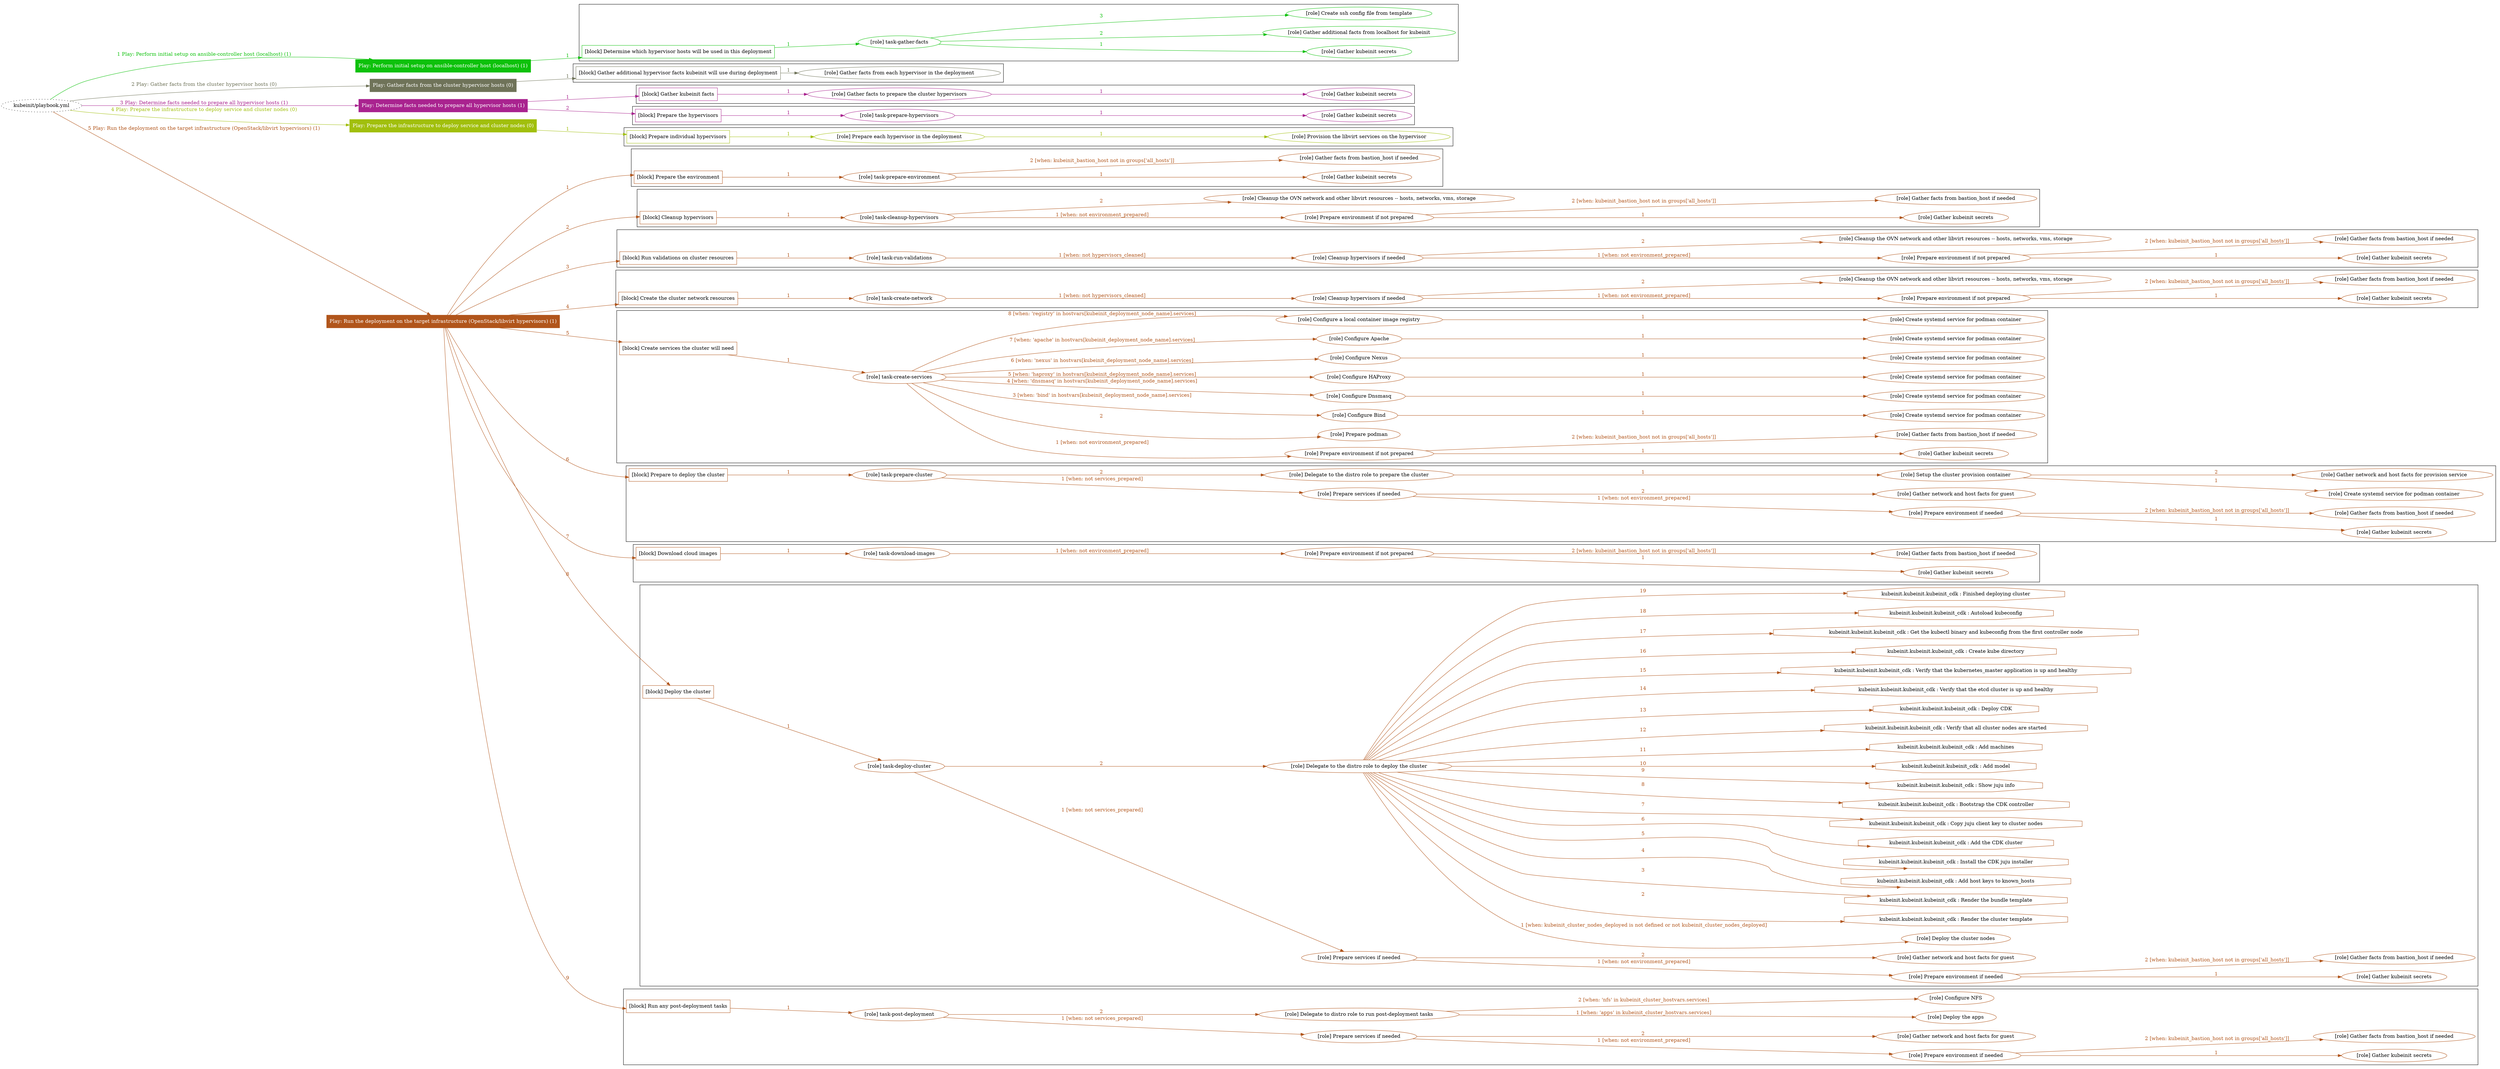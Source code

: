 digraph {
	graph [concentrate=true ordering=in rankdir=LR ratio=fill]
	edge [esep=5 sep=10]
	"kubeinit/playbook.yml" [URL="/home/runner/work/kubeinit/kubeinit/kubeinit/playbook.yml" id=playbook_1a391309 style=dotted]
	"kubeinit/playbook.yml" -> play_4ce96477 [label="1 Play: Perform initial setup on ansible-controller host (localhost) (1)" color="#0dc10b" fontcolor="#0dc10b" id=edge_play_4ce96477 labeltooltip="1 Play: Perform initial setup on ansible-controller host (localhost) (1)" tooltip="1 Play: Perform initial setup on ansible-controller host (localhost) (1)"]
	subgraph "Play: Perform initial setup on ansible-controller host (localhost) (1)" {
		play_4ce96477 [label="Play: Perform initial setup on ansible-controller host (localhost) (1)" URL="/home/runner/work/kubeinit/kubeinit/kubeinit/playbook.yml" color="#0dc10b" fontcolor="#ffffff" id=play_4ce96477 shape=box style=filled tooltip=localhost]
		play_4ce96477 -> block_6ca7142b [label=1 color="#0dc10b" fontcolor="#0dc10b" id=edge_block_6ca7142b labeltooltip=1 tooltip=1]
		subgraph cluster_block_6ca7142b {
			block_6ca7142b [label="[block] Determine which hypervisor hosts will be used in this deployment" URL="/home/runner/work/kubeinit/kubeinit/kubeinit/playbook.yml" color="#0dc10b" id=block_6ca7142b labeltooltip="Determine which hypervisor hosts will be used in this deployment" shape=box tooltip="Determine which hypervisor hosts will be used in this deployment"]
			block_6ca7142b -> role_c926908a [label="1 " color="#0dc10b" fontcolor="#0dc10b" id=edge_role_c926908a labeltooltip="1 " tooltip="1 "]
			subgraph "task-gather-facts" {
				role_c926908a [label="[role] task-gather-facts" URL="/home/runner/work/kubeinit/kubeinit/kubeinit/playbook.yml" color="#0dc10b" id=role_c926908a tooltip="task-gather-facts"]
				role_c926908a -> role_44fa12e8 [label="1 " color="#0dc10b" fontcolor="#0dc10b" id=edge_role_44fa12e8 labeltooltip="1 " tooltip="1 "]
				subgraph "Gather kubeinit secrets" {
					role_44fa12e8 [label="[role] Gather kubeinit secrets" URL="/home/runner/.ansible/collections/ansible_collections/kubeinit/kubeinit/roles/kubeinit_prepare/tasks/build_hypervisors_group.yml" color="#0dc10b" id=role_44fa12e8 tooltip="Gather kubeinit secrets"]
				}
				role_c926908a -> role_359fc195 [label="2 " color="#0dc10b" fontcolor="#0dc10b" id=edge_role_359fc195 labeltooltip="2 " tooltip="2 "]
				subgraph "Gather additional facts from localhost for kubeinit" {
					role_359fc195 [label="[role] Gather additional facts from localhost for kubeinit" URL="/home/runner/.ansible/collections/ansible_collections/kubeinit/kubeinit/roles/kubeinit_prepare/tasks/build_hypervisors_group.yml" color="#0dc10b" id=role_359fc195 tooltip="Gather additional facts from localhost for kubeinit"]
				}
				role_c926908a -> role_1daa4082 [label="3 " color="#0dc10b" fontcolor="#0dc10b" id=edge_role_1daa4082 labeltooltip="3 " tooltip="3 "]
				subgraph "Create ssh config file from template" {
					role_1daa4082 [label="[role] Create ssh config file from template" URL="/home/runner/.ansible/collections/ansible_collections/kubeinit/kubeinit/roles/kubeinit_prepare/tasks/build_hypervisors_group.yml" color="#0dc10b" id=role_1daa4082 tooltip="Create ssh config file from template"]
				}
			}
		}
	}
	"kubeinit/playbook.yml" -> play_f759f173 [label="2 Play: Gather facts from the cluster hypervisor hosts (0)" color="#6f7359" fontcolor="#6f7359" id=edge_play_f759f173 labeltooltip="2 Play: Gather facts from the cluster hypervisor hosts (0)" tooltip="2 Play: Gather facts from the cluster hypervisor hosts (0)"]
	subgraph "Play: Gather facts from the cluster hypervisor hosts (0)" {
		play_f759f173 [label="Play: Gather facts from the cluster hypervisor hosts (0)" URL="/home/runner/work/kubeinit/kubeinit/kubeinit/playbook.yml" color="#6f7359" fontcolor="#ffffff" id=play_f759f173 shape=box style=filled tooltip="Play: Gather facts from the cluster hypervisor hosts (0)"]
		play_f759f173 -> block_c29906c3 [label=1 color="#6f7359" fontcolor="#6f7359" id=edge_block_c29906c3 labeltooltip=1 tooltip=1]
		subgraph cluster_block_c29906c3 {
			block_c29906c3 [label="[block] Gather additional hypervisor facts kubeinit will use during deployment" URL="/home/runner/work/kubeinit/kubeinit/kubeinit/playbook.yml" color="#6f7359" id=block_c29906c3 labeltooltip="Gather additional hypervisor facts kubeinit will use during deployment" shape=box tooltip="Gather additional hypervisor facts kubeinit will use during deployment"]
			block_c29906c3 -> role_153337b3 [label="1 " color="#6f7359" fontcolor="#6f7359" id=edge_role_153337b3 labeltooltip="1 " tooltip="1 "]
			subgraph "Gather facts from each hypervisor in the deployment" {
				role_153337b3 [label="[role] Gather facts from each hypervisor in the deployment" URL="/home/runner/work/kubeinit/kubeinit/kubeinit/playbook.yml" color="#6f7359" id=role_153337b3 tooltip="Gather facts from each hypervisor in the deployment"]
			}
		}
	}
	"kubeinit/playbook.yml" -> play_338f808c [label="3 Play: Determine facts needed to prepare all hypervisor hosts (1)" color="#a9238f" fontcolor="#a9238f" id=edge_play_338f808c labeltooltip="3 Play: Determine facts needed to prepare all hypervisor hosts (1)" tooltip="3 Play: Determine facts needed to prepare all hypervisor hosts (1)"]
	subgraph "Play: Determine facts needed to prepare all hypervisor hosts (1)" {
		play_338f808c [label="Play: Determine facts needed to prepare all hypervisor hosts (1)" URL="/home/runner/work/kubeinit/kubeinit/kubeinit/playbook.yml" color="#a9238f" fontcolor="#ffffff" id=play_338f808c shape=box style=filled tooltip=localhost]
		play_338f808c -> block_33f43876 [label=1 color="#a9238f" fontcolor="#a9238f" id=edge_block_33f43876 labeltooltip=1 tooltip=1]
		subgraph cluster_block_33f43876 {
			block_33f43876 [label="[block] Gather kubeinit facts" URL="/home/runner/work/kubeinit/kubeinit/kubeinit/playbook.yml" color="#a9238f" id=block_33f43876 labeltooltip="Gather kubeinit facts" shape=box tooltip="Gather kubeinit facts"]
			block_33f43876 -> role_46bf3dbb [label="1 " color="#a9238f" fontcolor="#a9238f" id=edge_role_46bf3dbb labeltooltip="1 " tooltip="1 "]
			subgraph "Gather facts to prepare the cluster hypervisors" {
				role_46bf3dbb [label="[role] Gather facts to prepare the cluster hypervisors" URL="/home/runner/work/kubeinit/kubeinit/kubeinit/playbook.yml" color="#a9238f" id=role_46bf3dbb tooltip="Gather facts to prepare the cluster hypervisors"]
				role_46bf3dbb -> role_32ea5861 [label="1 " color="#a9238f" fontcolor="#a9238f" id=edge_role_32ea5861 labeltooltip="1 " tooltip="1 "]
				subgraph "Gather kubeinit secrets" {
					role_32ea5861 [label="[role] Gather kubeinit secrets" URL="/home/runner/.ansible/collections/ansible_collections/kubeinit/kubeinit/roles/kubeinit_prepare/tasks/gather_kubeinit_facts.yml" color="#a9238f" id=role_32ea5861 tooltip="Gather kubeinit secrets"]
				}
			}
		}
		play_338f808c -> block_33456601 [label=2 color="#a9238f" fontcolor="#a9238f" id=edge_block_33456601 labeltooltip=2 tooltip=2]
		subgraph cluster_block_33456601 {
			block_33456601 [label="[block] Prepare the hypervisors" URL="/home/runner/work/kubeinit/kubeinit/kubeinit/playbook.yml" color="#a9238f" id=block_33456601 labeltooltip="Prepare the hypervisors" shape=box tooltip="Prepare the hypervisors"]
			block_33456601 -> role_ef0945f2 [label="1 " color="#a9238f" fontcolor="#a9238f" id=edge_role_ef0945f2 labeltooltip="1 " tooltip="1 "]
			subgraph "task-prepare-hypervisors" {
				role_ef0945f2 [label="[role] task-prepare-hypervisors" URL="/home/runner/work/kubeinit/kubeinit/kubeinit/playbook.yml" color="#a9238f" id=role_ef0945f2 tooltip="task-prepare-hypervisors"]
				role_ef0945f2 -> role_15e25123 [label="1 " color="#a9238f" fontcolor="#a9238f" id=edge_role_15e25123 labeltooltip="1 " tooltip="1 "]
				subgraph "Gather kubeinit secrets" {
					role_15e25123 [label="[role] Gather kubeinit secrets" URL="/home/runner/.ansible/collections/ansible_collections/kubeinit/kubeinit/roles/kubeinit_prepare/tasks/gather_kubeinit_facts.yml" color="#a9238f" id=role_15e25123 tooltip="Gather kubeinit secrets"]
				}
			}
		}
	}
	"kubeinit/playbook.yml" -> play_d51b7850 [label="4 Play: Prepare the infrastructure to deploy service and cluster nodes (0)" color="#a1bf0d" fontcolor="#a1bf0d" id=edge_play_d51b7850 labeltooltip="4 Play: Prepare the infrastructure to deploy service and cluster nodes (0)" tooltip="4 Play: Prepare the infrastructure to deploy service and cluster nodes (0)"]
	subgraph "Play: Prepare the infrastructure to deploy service and cluster nodes (0)" {
		play_d51b7850 [label="Play: Prepare the infrastructure to deploy service and cluster nodes (0)" URL="/home/runner/work/kubeinit/kubeinit/kubeinit/playbook.yml" color="#a1bf0d" fontcolor="#ffffff" id=play_d51b7850 shape=box style=filled tooltip="Play: Prepare the infrastructure to deploy service and cluster nodes (0)"]
		play_d51b7850 -> block_1f99d9e2 [label=1 color="#a1bf0d" fontcolor="#a1bf0d" id=edge_block_1f99d9e2 labeltooltip=1 tooltip=1]
		subgraph cluster_block_1f99d9e2 {
			block_1f99d9e2 [label="[block] Prepare individual hypervisors" URL="/home/runner/work/kubeinit/kubeinit/kubeinit/playbook.yml" color="#a1bf0d" id=block_1f99d9e2 labeltooltip="Prepare individual hypervisors" shape=box tooltip="Prepare individual hypervisors"]
			block_1f99d9e2 -> role_8b3a20f5 [label="1 " color="#a1bf0d" fontcolor="#a1bf0d" id=edge_role_8b3a20f5 labeltooltip="1 " tooltip="1 "]
			subgraph "Prepare each hypervisor in the deployment" {
				role_8b3a20f5 [label="[role] Prepare each hypervisor in the deployment" URL="/home/runner/work/kubeinit/kubeinit/kubeinit/playbook.yml" color="#a1bf0d" id=role_8b3a20f5 tooltip="Prepare each hypervisor in the deployment"]
				role_8b3a20f5 -> role_c08d0076 [label="1 " color="#a1bf0d" fontcolor="#a1bf0d" id=edge_role_c08d0076 labeltooltip="1 " tooltip="1 "]
				subgraph "Provision the libvirt services on the hypervisor" {
					role_c08d0076 [label="[role] Provision the libvirt services on the hypervisor" URL="/home/runner/.ansible/collections/ansible_collections/kubeinit/kubeinit/roles/kubeinit_prepare/tasks/prepare_hypervisor.yml" color="#a1bf0d" id=role_c08d0076 tooltip="Provision the libvirt services on the hypervisor"]
				}
			}
		}
	}
	"kubeinit/playbook.yml" -> play_a1b3e1c3 [label="5 Play: Run the deployment on the target infrastructure (OpenStack/libvirt hypervisors) (1)" color="#b1551b" fontcolor="#b1551b" id=edge_play_a1b3e1c3 labeltooltip="5 Play: Run the deployment on the target infrastructure (OpenStack/libvirt hypervisors) (1)" tooltip="5 Play: Run the deployment on the target infrastructure (OpenStack/libvirt hypervisors) (1)"]
	subgraph "Play: Run the deployment on the target infrastructure (OpenStack/libvirt hypervisors) (1)" {
		play_a1b3e1c3 [label="Play: Run the deployment on the target infrastructure (OpenStack/libvirt hypervisors) (1)" URL="/home/runner/work/kubeinit/kubeinit/kubeinit/playbook.yml" color="#b1551b" fontcolor="#ffffff" id=play_a1b3e1c3 shape=box style=filled tooltip=localhost]
		play_a1b3e1c3 -> block_73e627d5 [label=1 color="#b1551b" fontcolor="#b1551b" id=edge_block_73e627d5 labeltooltip=1 tooltip=1]
		subgraph cluster_block_73e627d5 {
			block_73e627d5 [label="[block] Prepare the environment" URL="/home/runner/work/kubeinit/kubeinit/kubeinit/playbook.yml" color="#b1551b" id=block_73e627d5 labeltooltip="Prepare the environment" shape=box tooltip="Prepare the environment"]
			block_73e627d5 -> role_cfa80274 [label="1 " color="#b1551b" fontcolor="#b1551b" id=edge_role_cfa80274 labeltooltip="1 " tooltip="1 "]
			subgraph "task-prepare-environment" {
				role_cfa80274 [label="[role] task-prepare-environment" URL="/home/runner/work/kubeinit/kubeinit/kubeinit/playbook.yml" color="#b1551b" id=role_cfa80274 tooltip="task-prepare-environment"]
				role_cfa80274 -> role_e7c0eade [label="1 " color="#b1551b" fontcolor="#b1551b" id=edge_role_e7c0eade labeltooltip="1 " tooltip="1 "]
				subgraph "Gather kubeinit secrets" {
					role_e7c0eade [label="[role] Gather kubeinit secrets" URL="/home/runner/.ansible/collections/ansible_collections/kubeinit/kubeinit/roles/kubeinit_prepare/tasks/gather_kubeinit_facts.yml" color="#b1551b" id=role_e7c0eade tooltip="Gather kubeinit secrets"]
				}
				role_cfa80274 -> role_dd13e803 [label="2 [when: kubeinit_bastion_host not in groups['all_hosts']]" color="#b1551b" fontcolor="#b1551b" id=edge_role_dd13e803 labeltooltip="2 [when: kubeinit_bastion_host not in groups['all_hosts']]" tooltip="2 [when: kubeinit_bastion_host not in groups['all_hosts']]"]
				subgraph "Gather facts from bastion_host if needed" {
					role_dd13e803 [label="[role] Gather facts from bastion_host if needed" URL="/home/runner/.ansible/collections/ansible_collections/kubeinit/kubeinit/roles/kubeinit_prepare/tasks/main.yml" color="#b1551b" id=role_dd13e803 tooltip="Gather facts from bastion_host if needed"]
				}
			}
		}
		play_a1b3e1c3 -> block_4f2706a4 [label=2 color="#b1551b" fontcolor="#b1551b" id=edge_block_4f2706a4 labeltooltip=2 tooltip=2]
		subgraph cluster_block_4f2706a4 {
			block_4f2706a4 [label="[block] Cleanup hypervisors" URL="/home/runner/work/kubeinit/kubeinit/kubeinit/playbook.yml" color="#b1551b" id=block_4f2706a4 labeltooltip="Cleanup hypervisors" shape=box tooltip="Cleanup hypervisors"]
			block_4f2706a4 -> role_c271ad21 [label="1 " color="#b1551b" fontcolor="#b1551b" id=edge_role_c271ad21 labeltooltip="1 " tooltip="1 "]
			subgraph "task-cleanup-hypervisors" {
				role_c271ad21 [label="[role] task-cleanup-hypervisors" URL="/home/runner/work/kubeinit/kubeinit/kubeinit/playbook.yml" color="#b1551b" id=role_c271ad21 tooltip="task-cleanup-hypervisors"]
				role_c271ad21 -> role_7ed3cd77 [label="1 [when: not environment_prepared]" color="#b1551b" fontcolor="#b1551b" id=edge_role_7ed3cd77 labeltooltip="1 [when: not environment_prepared]" tooltip="1 [when: not environment_prepared]"]
				subgraph "Prepare environment if not prepared" {
					role_7ed3cd77 [label="[role] Prepare environment if not prepared" URL="/home/runner/.ansible/collections/ansible_collections/kubeinit/kubeinit/roles/kubeinit_libvirt/tasks/cleanup_hypervisors.yml" color="#b1551b" id=role_7ed3cd77 tooltip="Prepare environment if not prepared"]
					role_7ed3cd77 -> role_9c9482bf [label="1 " color="#b1551b" fontcolor="#b1551b" id=edge_role_9c9482bf labeltooltip="1 " tooltip="1 "]
					subgraph "Gather kubeinit secrets" {
						role_9c9482bf [label="[role] Gather kubeinit secrets" URL="/home/runner/.ansible/collections/ansible_collections/kubeinit/kubeinit/roles/kubeinit_prepare/tasks/gather_kubeinit_facts.yml" color="#b1551b" id=role_9c9482bf tooltip="Gather kubeinit secrets"]
					}
					role_7ed3cd77 -> role_b91293a8 [label="2 [when: kubeinit_bastion_host not in groups['all_hosts']]" color="#b1551b" fontcolor="#b1551b" id=edge_role_b91293a8 labeltooltip="2 [when: kubeinit_bastion_host not in groups['all_hosts']]" tooltip="2 [when: kubeinit_bastion_host not in groups['all_hosts']]"]
					subgraph "Gather facts from bastion_host if needed" {
						role_b91293a8 [label="[role] Gather facts from bastion_host if needed" URL="/home/runner/.ansible/collections/ansible_collections/kubeinit/kubeinit/roles/kubeinit_prepare/tasks/main.yml" color="#b1551b" id=role_b91293a8 tooltip="Gather facts from bastion_host if needed"]
					}
				}
				role_c271ad21 -> role_dd8160b7 [label="2 " color="#b1551b" fontcolor="#b1551b" id=edge_role_dd8160b7 labeltooltip="2 " tooltip="2 "]
				subgraph "Cleanup the OVN network and other libvirt resources -- hosts, networks, vms, storage" {
					role_dd8160b7 [label="[role] Cleanup the OVN network and other libvirt resources -- hosts, networks, vms, storage" URL="/home/runner/.ansible/collections/ansible_collections/kubeinit/kubeinit/roles/kubeinit_libvirt/tasks/cleanup_hypervisors.yml" color="#b1551b" id=role_dd8160b7 tooltip="Cleanup the OVN network and other libvirt resources -- hosts, networks, vms, storage"]
				}
			}
		}
		play_a1b3e1c3 -> block_8eeda004 [label=3 color="#b1551b" fontcolor="#b1551b" id=edge_block_8eeda004 labeltooltip=3 tooltip=3]
		subgraph cluster_block_8eeda004 {
			block_8eeda004 [label="[block] Run validations on cluster resources" URL="/home/runner/work/kubeinit/kubeinit/kubeinit/playbook.yml" color="#b1551b" id=block_8eeda004 labeltooltip="Run validations on cluster resources" shape=box tooltip="Run validations on cluster resources"]
			block_8eeda004 -> role_a5dda222 [label="1 " color="#b1551b" fontcolor="#b1551b" id=edge_role_a5dda222 labeltooltip="1 " tooltip="1 "]
			subgraph "task-run-validations" {
				role_a5dda222 [label="[role] task-run-validations" URL="/home/runner/work/kubeinit/kubeinit/kubeinit/playbook.yml" color="#b1551b" id=role_a5dda222 tooltip="task-run-validations"]
				role_a5dda222 -> role_2838a959 [label="1 [when: not hypervisors_cleaned]" color="#b1551b" fontcolor="#b1551b" id=edge_role_2838a959 labeltooltip="1 [when: not hypervisors_cleaned]" tooltip="1 [when: not hypervisors_cleaned]"]
				subgraph "Cleanup hypervisors if needed" {
					role_2838a959 [label="[role] Cleanup hypervisors if needed" URL="/home/runner/.ansible/collections/ansible_collections/kubeinit/kubeinit/roles/kubeinit_validations/tasks/main.yml" color="#b1551b" id=role_2838a959 tooltip="Cleanup hypervisors if needed"]
					role_2838a959 -> role_2e0b9e8b [label="1 [when: not environment_prepared]" color="#b1551b" fontcolor="#b1551b" id=edge_role_2e0b9e8b labeltooltip="1 [when: not environment_prepared]" tooltip="1 [when: not environment_prepared]"]
					subgraph "Prepare environment if not prepared" {
						role_2e0b9e8b [label="[role] Prepare environment if not prepared" URL="/home/runner/.ansible/collections/ansible_collections/kubeinit/kubeinit/roles/kubeinit_libvirt/tasks/cleanup_hypervisors.yml" color="#b1551b" id=role_2e0b9e8b tooltip="Prepare environment if not prepared"]
						role_2e0b9e8b -> role_6836af3c [label="1 " color="#b1551b" fontcolor="#b1551b" id=edge_role_6836af3c labeltooltip="1 " tooltip="1 "]
						subgraph "Gather kubeinit secrets" {
							role_6836af3c [label="[role] Gather kubeinit secrets" URL="/home/runner/.ansible/collections/ansible_collections/kubeinit/kubeinit/roles/kubeinit_prepare/tasks/gather_kubeinit_facts.yml" color="#b1551b" id=role_6836af3c tooltip="Gather kubeinit secrets"]
						}
						role_2e0b9e8b -> role_23e49693 [label="2 [when: kubeinit_bastion_host not in groups['all_hosts']]" color="#b1551b" fontcolor="#b1551b" id=edge_role_23e49693 labeltooltip="2 [when: kubeinit_bastion_host not in groups['all_hosts']]" tooltip="2 [when: kubeinit_bastion_host not in groups['all_hosts']]"]
						subgraph "Gather facts from bastion_host if needed" {
							role_23e49693 [label="[role] Gather facts from bastion_host if needed" URL="/home/runner/.ansible/collections/ansible_collections/kubeinit/kubeinit/roles/kubeinit_prepare/tasks/main.yml" color="#b1551b" id=role_23e49693 tooltip="Gather facts from bastion_host if needed"]
						}
					}
					role_2838a959 -> role_fa36433e [label="2 " color="#b1551b" fontcolor="#b1551b" id=edge_role_fa36433e labeltooltip="2 " tooltip="2 "]
					subgraph "Cleanup the OVN network and other libvirt resources -- hosts, networks, vms, storage" {
						role_fa36433e [label="[role] Cleanup the OVN network and other libvirt resources -- hosts, networks, vms, storage" URL="/home/runner/.ansible/collections/ansible_collections/kubeinit/kubeinit/roles/kubeinit_libvirt/tasks/cleanup_hypervisors.yml" color="#b1551b" id=role_fa36433e tooltip="Cleanup the OVN network and other libvirt resources -- hosts, networks, vms, storage"]
					}
				}
			}
		}
		play_a1b3e1c3 -> block_da224c5d [label=4 color="#b1551b" fontcolor="#b1551b" id=edge_block_da224c5d labeltooltip=4 tooltip=4]
		subgraph cluster_block_da224c5d {
			block_da224c5d [label="[block] Create the cluster network resources" URL="/home/runner/work/kubeinit/kubeinit/kubeinit/playbook.yml" color="#b1551b" id=block_da224c5d labeltooltip="Create the cluster network resources" shape=box tooltip="Create the cluster network resources"]
			block_da224c5d -> role_7a9fa33c [label="1 " color="#b1551b" fontcolor="#b1551b" id=edge_role_7a9fa33c labeltooltip="1 " tooltip="1 "]
			subgraph "task-create-network" {
				role_7a9fa33c [label="[role] task-create-network" URL="/home/runner/work/kubeinit/kubeinit/kubeinit/playbook.yml" color="#b1551b" id=role_7a9fa33c tooltip="task-create-network"]
				role_7a9fa33c -> role_385d23bd [label="1 [when: not hypervisors_cleaned]" color="#b1551b" fontcolor="#b1551b" id=edge_role_385d23bd labeltooltip="1 [when: not hypervisors_cleaned]" tooltip="1 [when: not hypervisors_cleaned]"]
				subgraph "Cleanup hypervisors if needed" {
					role_385d23bd [label="[role] Cleanup hypervisors if needed" URL="/home/runner/.ansible/collections/ansible_collections/kubeinit/kubeinit/roles/kubeinit_libvirt/tasks/create_network.yml" color="#b1551b" id=role_385d23bd tooltip="Cleanup hypervisors if needed"]
					role_385d23bd -> role_192467a7 [label="1 [when: not environment_prepared]" color="#b1551b" fontcolor="#b1551b" id=edge_role_192467a7 labeltooltip="1 [when: not environment_prepared]" tooltip="1 [when: not environment_prepared]"]
					subgraph "Prepare environment if not prepared" {
						role_192467a7 [label="[role] Prepare environment if not prepared" URL="/home/runner/.ansible/collections/ansible_collections/kubeinit/kubeinit/roles/kubeinit_libvirt/tasks/cleanup_hypervisors.yml" color="#b1551b" id=role_192467a7 tooltip="Prepare environment if not prepared"]
						role_192467a7 -> role_93435758 [label="1 " color="#b1551b" fontcolor="#b1551b" id=edge_role_93435758 labeltooltip="1 " tooltip="1 "]
						subgraph "Gather kubeinit secrets" {
							role_93435758 [label="[role] Gather kubeinit secrets" URL="/home/runner/.ansible/collections/ansible_collections/kubeinit/kubeinit/roles/kubeinit_prepare/tasks/gather_kubeinit_facts.yml" color="#b1551b" id=role_93435758 tooltip="Gather kubeinit secrets"]
						}
						role_192467a7 -> role_94b120d2 [label="2 [when: kubeinit_bastion_host not in groups['all_hosts']]" color="#b1551b" fontcolor="#b1551b" id=edge_role_94b120d2 labeltooltip="2 [when: kubeinit_bastion_host not in groups['all_hosts']]" tooltip="2 [when: kubeinit_bastion_host not in groups['all_hosts']]"]
						subgraph "Gather facts from bastion_host if needed" {
							role_94b120d2 [label="[role] Gather facts from bastion_host if needed" URL="/home/runner/.ansible/collections/ansible_collections/kubeinit/kubeinit/roles/kubeinit_prepare/tasks/main.yml" color="#b1551b" id=role_94b120d2 tooltip="Gather facts from bastion_host if needed"]
						}
					}
					role_385d23bd -> role_f0d5d881 [label="2 " color="#b1551b" fontcolor="#b1551b" id=edge_role_f0d5d881 labeltooltip="2 " tooltip="2 "]
					subgraph "Cleanup the OVN network and other libvirt resources -- hosts, networks, vms, storage" {
						role_f0d5d881 [label="[role] Cleanup the OVN network and other libvirt resources -- hosts, networks, vms, storage" URL="/home/runner/.ansible/collections/ansible_collections/kubeinit/kubeinit/roles/kubeinit_libvirt/tasks/cleanup_hypervisors.yml" color="#b1551b" id=role_f0d5d881 tooltip="Cleanup the OVN network and other libvirt resources -- hosts, networks, vms, storage"]
					}
				}
			}
		}
		play_a1b3e1c3 -> block_c813e9ce [label=5 color="#b1551b" fontcolor="#b1551b" id=edge_block_c813e9ce labeltooltip=5 tooltip=5]
		subgraph cluster_block_c813e9ce {
			block_c813e9ce [label="[block] Create services the cluster will need" URL="/home/runner/work/kubeinit/kubeinit/kubeinit/playbook.yml" color="#b1551b" id=block_c813e9ce labeltooltip="Create services the cluster will need" shape=box tooltip="Create services the cluster will need"]
			block_c813e9ce -> role_ac35b371 [label="1 " color="#b1551b" fontcolor="#b1551b" id=edge_role_ac35b371 labeltooltip="1 " tooltip="1 "]
			subgraph "task-create-services" {
				role_ac35b371 [label="[role] task-create-services" URL="/home/runner/work/kubeinit/kubeinit/kubeinit/playbook.yml" color="#b1551b" id=role_ac35b371 tooltip="task-create-services"]
				role_ac35b371 -> role_b48eb97c [label="1 [when: not environment_prepared]" color="#b1551b" fontcolor="#b1551b" id=edge_role_b48eb97c labeltooltip="1 [when: not environment_prepared]" tooltip="1 [when: not environment_prepared]"]
				subgraph "Prepare environment if not prepared" {
					role_b48eb97c [label="[role] Prepare environment if not prepared" URL="/home/runner/.ansible/collections/ansible_collections/kubeinit/kubeinit/roles/kubeinit_services/tasks/main.yml" color="#b1551b" id=role_b48eb97c tooltip="Prepare environment if not prepared"]
					role_b48eb97c -> role_85b0fce4 [label="1 " color="#b1551b" fontcolor="#b1551b" id=edge_role_85b0fce4 labeltooltip="1 " tooltip="1 "]
					subgraph "Gather kubeinit secrets" {
						role_85b0fce4 [label="[role] Gather kubeinit secrets" URL="/home/runner/.ansible/collections/ansible_collections/kubeinit/kubeinit/roles/kubeinit_prepare/tasks/gather_kubeinit_facts.yml" color="#b1551b" id=role_85b0fce4 tooltip="Gather kubeinit secrets"]
					}
					role_b48eb97c -> role_d6736733 [label="2 [when: kubeinit_bastion_host not in groups['all_hosts']]" color="#b1551b" fontcolor="#b1551b" id=edge_role_d6736733 labeltooltip="2 [when: kubeinit_bastion_host not in groups['all_hosts']]" tooltip="2 [when: kubeinit_bastion_host not in groups['all_hosts']]"]
					subgraph "Gather facts from bastion_host if needed" {
						role_d6736733 [label="[role] Gather facts from bastion_host if needed" URL="/home/runner/.ansible/collections/ansible_collections/kubeinit/kubeinit/roles/kubeinit_prepare/tasks/main.yml" color="#b1551b" id=role_d6736733 tooltip="Gather facts from bastion_host if needed"]
					}
				}
				role_ac35b371 -> role_2f612d56 [label="2 " color="#b1551b" fontcolor="#b1551b" id=edge_role_2f612d56 labeltooltip="2 " tooltip="2 "]
				subgraph "Prepare podman" {
					role_2f612d56 [label="[role] Prepare podman" URL="/home/runner/.ansible/collections/ansible_collections/kubeinit/kubeinit/roles/kubeinit_services/tasks/00_create_service_pod.yml" color="#b1551b" id=role_2f612d56 tooltip="Prepare podman"]
				}
				role_ac35b371 -> role_2be7483d [label="3 [when: 'bind' in hostvars[kubeinit_deployment_node_name].services]" color="#b1551b" fontcolor="#b1551b" id=edge_role_2be7483d labeltooltip="3 [when: 'bind' in hostvars[kubeinit_deployment_node_name].services]" tooltip="3 [when: 'bind' in hostvars[kubeinit_deployment_node_name].services]"]
				subgraph "Configure Bind" {
					role_2be7483d [label="[role] Configure Bind" URL="/home/runner/.ansible/collections/ansible_collections/kubeinit/kubeinit/roles/kubeinit_services/tasks/start_services_containers.yml" color="#b1551b" id=role_2be7483d tooltip="Configure Bind"]
					role_2be7483d -> role_4a865db5 [label="1 " color="#b1551b" fontcolor="#b1551b" id=edge_role_4a865db5 labeltooltip="1 " tooltip="1 "]
					subgraph "Create systemd service for podman container" {
						role_4a865db5 [label="[role] Create systemd service for podman container" URL="/home/runner/.ansible/collections/ansible_collections/kubeinit/kubeinit/roles/kubeinit_bind/tasks/main.yml" color="#b1551b" id=role_4a865db5 tooltip="Create systemd service for podman container"]
					}
				}
				role_ac35b371 -> role_a49cfb03 [label="4 [when: 'dnsmasq' in hostvars[kubeinit_deployment_node_name].services]" color="#b1551b" fontcolor="#b1551b" id=edge_role_a49cfb03 labeltooltip="4 [when: 'dnsmasq' in hostvars[kubeinit_deployment_node_name].services]" tooltip="4 [when: 'dnsmasq' in hostvars[kubeinit_deployment_node_name].services]"]
				subgraph "Configure Dnsmasq" {
					role_a49cfb03 [label="[role] Configure Dnsmasq" URL="/home/runner/.ansible/collections/ansible_collections/kubeinit/kubeinit/roles/kubeinit_services/tasks/start_services_containers.yml" color="#b1551b" id=role_a49cfb03 tooltip="Configure Dnsmasq"]
					role_a49cfb03 -> role_3b72af7a [label="1 " color="#b1551b" fontcolor="#b1551b" id=edge_role_3b72af7a labeltooltip="1 " tooltip="1 "]
					subgraph "Create systemd service for podman container" {
						role_3b72af7a [label="[role] Create systemd service for podman container" URL="/home/runner/.ansible/collections/ansible_collections/kubeinit/kubeinit/roles/kubeinit_dnsmasq/tasks/main.yml" color="#b1551b" id=role_3b72af7a tooltip="Create systemd service for podman container"]
					}
				}
				role_ac35b371 -> role_009e92a1 [label="5 [when: 'haproxy' in hostvars[kubeinit_deployment_node_name].services]" color="#b1551b" fontcolor="#b1551b" id=edge_role_009e92a1 labeltooltip="5 [when: 'haproxy' in hostvars[kubeinit_deployment_node_name].services]" tooltip="5 [when: 'haproxy' in hostvars[kubeinit_deployment_node_name].services]"]
				subgraph "Configure HAProxy" {
					role_009e92a1 [label="[role] Configure HAProxy" URL="/home/runner/.ansible/collections/ansible_collections/kubeinit/kubeinit/roles/kubeinit_services/tasks/start_services_containers.yml" color="#b1551b" id=role_009e92a1 tooltip="Configure HAProxy"]
					role_009e92a1 -> role_367f8b60 [label="1 " color="#b1551b" fontcolor="#b1551b" id=edge_role_367f8b60 labeltooltip="1 " tooltip="1 "]
					subgraph "Create systemd service for podman container" {
						role_367f8b60 [label="[role] Create systemd service for podman container" URL="/home/runner/.ansible/collections/ansible_collections/kubeinit/kubeinit/roles/kubeinit_haproxy/tasks/main.yml" color="#b1551b" id=role_367f8b60 tooltip="Create systemd service for podman container"]
					}
				}
				role_ac35b371 -> role_9a7d0454 [label="6 [when: 'nexus' in hostvars[kubeinit_deployment_node_name].services]" color="#b1551b" fontcolor="#b1551b" id=edge_role_9a7d0454 labeltooltip="6 [when: 'nexus' in hostvars[kubeinit_deployment_node_name].services]" tooltip="6 [when: 'nexus' in hostvars[kubeinit_deployment_node_name].services]"]
				subgraph "Configure Nexus" {
					role_9a7d0454 [label="[role] Configure Nexus" URL="/home/runner/.ansible/collections/ansible_collections/kubeinit/kubeinit/roles/kubeinit_services/tasks/start_services_containers.yml" color="#b1551b" id=role_9a7d0454 tooltip="Configure Nexus"]
					role_9a7d0454 -> role_7246b164 [label="1 " color="#b1551b" fontcolor="#b1551b" id=edge_role_7246b164 labeltooltip="1 " tooltip="1 "]
					subgraph "Create systemd service for podman container" {
						role_7246b164 [label="[role] Create systemd service for podman container" URL="/home/runner/.ansible/collections/ansible_collections/kubeinit/kubeinit/roles/kubeinit_nexus/tasks/main.yml" color="#b1551b" id=role_7246b164 tooltip="Create systemd service for podman container"]
					}
				}
				role_ac35b371 -> role_689ef76e [label="7 [when: 'apache' in hostvars[kubeinit_deployment_node_name].services]" color="#b1551b" fontcolor="#b1551b" id=edge_role_689ef76e labeltooltip="7 [when: 'apache' in hostvars[kubeinit_deployment_node_name].services]" tooltip="7 [when: 'apache' in hostvars[kubeinit_deployment_node_name].services]"]
				subgraph "Configure Apache" {
					role_689ef76e [label="[role] Configure Apache" URL="/home/runner/.ansible/collections/ansible_collections/kubeinit/kubeinit/roles/kubeinit_services/tasks/start_services_containers.yml" color="#b1551b" id=role_689ef76e tooltip="Configure Apache"]
					role_689ef76e -> role_5b2d646c [label="1 " color="#b1551b" fontcolor="#b1551b" id=edge_role_5b2d646c labeltooltip="1 " tooltip="1 "]
					subgraph "Create systemd service for podman container" {
						role_5b2d646c [label="[role] Create systemd service for podman container" URL="/home/runner/.ansible/collections/ansible_collections/kubeinit/kubeinit/roles/kubeinit_apache/tasks/main.yml" color="#b1551b" id=role_5b2d646c tooltip="Create systemd service for podman container"]
					}
				}
				role_ac35b371 -> role_8cbc00ff [label="8 [when: 'registry' in hostvars[kubeinit_deployment_node_name].services]" color="#b1551b" fontcolor="#b1551b" id=edge_role_8cbc00ff labeltooltip="8 [when: 'registry' in hostvars[kubeinit_deployment_node_name].services]" tooltip="8 [when: 'registry' in hostvars[kubeinit_deployment_node_name].services]"]
				subgraph "Configure a local container image registry" {
					role_8cbc00ff [label="[role] Configure a local container image registry" URL="/home/runner/.ansible/collections/ansible_collections/kubeinit/kubeinit/roles/kubeinit_services/tasks/start_services_containers.yml" color="#b1551b" id=role_8cbc00ff tooltip="Configure a local container image registry"]
					role_8cbc00ff -> role_1cb21b0f [label="1 " color="#b1551b" fontcolor="#b1551b" id=edge_role_1cb21b0f labeltooltip="1 " tooltip="1 "]
					subgraph "Create systemd service for podman container" {
						role_1cb21b0f [label="[role] Create systemd service for podman container" URL="/home/runner/.ansible/collections/ansible_collections/kubeinit/kubeinit/roles/kubeinit_registry/tasks/main.yml" color="#b1551b" id=role_1cb21b0f tooltip="Create systemd service for podman container"]
					}
				}
			}
		}
		play_a1b3e1c3 -> block_66c8c77d [label=6 color="#b1551b" fontcolor="#b1551b" id=edge_block_66c8c77d labeltooltip=6 tooltip=6]
		subgraph cluster_block_66c8c77d {
			block_66c8c77d [label="[block] Prepare to deploy the cluster" URL="/home/runner/work/kubeinit/kubeinit/kubeinit/playbook.yml" color="#b1551b" id=block_66c8c77d labeltooltip="Prepare to deploy the cluster" shape=box tooltip="Prepare to deploy the cluster"]
			block_66c8c77d -> role_4f0c908d [label="1 " color="#b1551b" fontcolor="#b1551b" id=edge_role_4f0c908d labeltooltip="1 " tooltip="1 "]
			subgraph "task-prepare-cluster" {
				role_4f0c908d [label="[role] task-prepare-cluster" URL="/home/runner/work/kubeinit/kubeinit/kubeinit/playbook.yml" color="#b1551b" id=role_4f0c908d tooltip="task-prepare-cluster"]
				role_4f0c908d -> role_004c9b0d [label="1 [when: not services_prepared]" color="#b1551b" fontcolor="#b1551b" id=edge_role_004c9b0d labeltooltip="1 [when: not services_prepared]" tooltip="1 [when: not services_prepared]"]
				subgraph "Prepare services if needed" {
					role_004c9b0d [label="[role] Prepare services if needed" URL="/home/runner/.ansible/collections/ansible_collections/kubeinit/kubeinit/roles/kubeinit_prepare/tasks/prepare_cluster.yml" color="#b1551b" id=role_004c9b0d tooltip="Prepare services if needed"]
					role_004c9b0d -> role_e3c8b375 [label="1 [when: not environment_prepared]" color="#b1551b" fontcolor="#b1551b" id=edge_role_e3c8b375 labeltooltip="1 [when: not environment_prepared]" tooltip="1 [when: not environment_prepared]"]
					subgraph "Prepare environment if needed" {
						role_e3c8b375 [label="[role] Prepare environment if needed" URL="/home/runner/.ansible/collections/ansible_collections/kubeinit/kubeinit/roles/kubeinit_services/tasks/prepare_services.yml" color="#b1551b" id=role_e3c8b375 tooltip="Prepare environment if needed"]
						role_e3c8b375 -> role_1ca0543b [label="1 " color="#b1551b" fontcolor="#b1551b" id=edge_role_1ca0543b labeltooltip="1 " tooltip="1 "]
						subgraph "Gather kubeinit secrets" {
							role_1ca0543b [label="[role] Gather kubeinit secrets" URL="/home/runner/.ansible/collections/ansible_collections/kubeinit/kubeinit/roles/kubeinit_prepare/tasks/gather_kubeinit_facts.yml" color="#b1551b" id=role_1ca0543b tooltip="Gather kubeinit secrets"]
						}
						role_e3c8b375 -> role_72a82d6e [label="2 [when: kubeinit_bastion_host not in groups['all_hosts']]" color="#b1551b" fontcolor="#b1551b" id=edge_role_72a82d6e labeltooltip="2 [when: kubeinit_bastion_host not in groups['all_hosts']]" tooltip="2 [when: kubeinit_bastion_host not in groups['all_hosts']]"]
						subgraph "Gather facts from bastion_host if needed" {
							role_72a82d6e [label="[role] Gather facts from bastion_host if needed" URL="/home/runner/.ansible/collections/ansible_collections/kubeinit/kubeinit/roles/kubeinit_prepare/tasks/main.yml" color="#b1551b" id=role_72a82d6e tooltip="Gather facts from bastion_host if needed"]
						}
					}
					role_004c9b0d -> role_636f3f7e [label="2 " color="#b1551b" fontcolor="#b1551b" id=edge_role_636f3f7e labeltooltip="2 " tooltip="2 "]
					subgraph "Gather network and host facts for guest" {
						role_636f3f7e [label="[role] Gather network and host facts for guest" URL="/home/runner/.ansible/collections/ansible_collections/kubeinit/kubeinit/roles/kubeinit_services/tasks/prepare_services.yml" color="#b1551b" id=role_636f3f7e tooltip="Gather network and host facts for guest"]
					}
				}
				role_4f0c908d -> role_f9dbc9f1 [label="2 " color="#b1551b" fontcolor="#b1551b" id=edge_role_f9dbc9f1 labeltooltip="2 " tooltip="2 "]
				subgraph "Delegate to the distro role to prepare the cluster" {
					role_f9dbc9f1 [label="[role] Delegate to the distro role to prepare the cluster" URL="/home/runner/.ansible/collections/ansible_collections/kubeinit/kubeinit/roles/kubeinit_prepare/tasks/prepare_cluster.yml" color="#b1551b" id=role_f9dbc9f1 tooltip="Delegate to the distro role to prepare the cluster"]
					role_f9dbc9f1 -> role_5398bdda [label="1 " color="#b1551b" fontcolor="#b1551b" id=edge_role_5398bdda labeltooltip="1 " tooltip="1 "]
					subgraph "Setup the cluster provision container" {
						role_5398bdda [label="[role] Setup the cluster provision container" URL="/home/runner/.ansible/collections/ansible_collections/kubeinit/kubeinit/roles/kubeinit_cdk/tasks/prepare_cluster.yml" color="#b1551b" id=role_5398bdda tooltip="Setup the cluster provision container"]
						role_5398bdda -> role_2fc46ab7 [label="1 " color="#b1551b" fontcolor="#b1551b" id=edge_role_2fc46ab7 labeltooltip="1 " tooltip="1 "]
						subgraph "Create systemd service for podman container" {
							role_2fc46ab7 [label="[role] Create systemd service for podman container" URL="/home/runner/.ansible/collections/ansible_collections/kubeinit/kubeinit/roles/kubeinit_services/tasks/create_provision_container.yml" color="#b1551b" id=role_2fc46ab7 tooltip="Create systemd service for podman container"]
						}
						role_5398bdda -> role_9e779e41 [label="2 " color="#b1551b" fontcolor="#b1551b" id=edge_role_9e779e41 labeltooltip="2 " tooltip="2 "]
						subgraph "Gather network and host facts for provision service" {
							role_9e779e41 [label="[role] Gather network and host facts for provision service" URL="/home/runner/.ansible/collections/ansible_collections/kubeinit/kubeinit/roles/kubeinit_services/tasks/create_provision_container.yml" color="#b1551b" id=role_9e779e41 tooltip="Gather network and host facts for provision service"]
						}
					}
				}
			}
		}
		play_a1b3e1c3 -> block_c9a1b087 [label=7 color="#b1551b" fontcolor="#b1551b" id=edge_block_c9a1b087 labeltooltip=7 tooltip=7]
		subgraph cluster_block_c9a1b087 {
			block_c9a1b087 [label="[block] Download cloud images" URL="/home/runner/work/kubeinit/kubeinit/kubeinit/playbook.yml" color="#b1551b" id=block_c9a1b087 labeltooltip="Download cloud images" shape=box tooltip="Download cloud images"]
			block_c9a1b087 -> role_98d24acb [label="1 " color="#b1551b" fontcolor="#b1551b" id=edge_role_98d24acb labeltooltip="1 " tooltip="1 "]
			subgraph "task-download-images" {
				role_98d24acb [label="[role] task-download-images" URL="/home/runner/work/kubeinit/kubeinit/kubeinit/playbook.yml" color="#b1551b" id=role_98d24acb tooltip="task-download-images"]
				role_98d24acb -> role_d254bc21 [label="1 [when: not environment_prepared]" color="#b1551b" fontcolor="#b1551b" id=edge_role_d254bc21 labeltooltip="1 [when: not environment_prepared]" tooltip="1 [when: not environment_prepared]"]
				subgraph "Prepare environment if not prepared" {
					role_d254bc21 [label="[role] Prepare environment if not prepared" URL="/home/runner/.ansible/collections/ansible_collections/kubeinit/kubeinit/roles/kubeinit_libvirt/tasks/download_cloud_images.yml" color="#b1551b" id=role_d254bc21 tooltip="Prepare environment if not prepared"]
					role_d254bc21 -> role_4cecbf91 [label="1 " color="#b1551b" fontcolor="#b1551b" id=edge_role_4cecbf91 labeltooltip="1 " tooltip="1 "]
					subgraph "Gather kubeinit secrets" {
						role_4cecbf91 [label="[role] Gather kubeinit secrets" URL="/home/runner/.ansible/collections/ansible_collections/kubeinit/kubeinit/roles/kubeinit_prepare/tasks/gather_kubeinit_facts.yml" color="#b1551b" id=role_4cecbf91 tooltip="Gather kubeinit secrets"]
					}
					role_d254bc21 -> role_66c3a985 [label="2 [when: kubeinit_bastion_host not in groups['all_hosts']]" color="#b1551b" fontcolor="#b1551b" id=edge_role_66c3a985 labeltooltip="2 [when: kubeinit_bastion_host not in groups['all_hosts']]" tooltip="2 [when: kubeinit_bastion_host not in groups['all_hosts']]"]
					subgraph "Gather facts from bastion_host if needed" {
						role_66c3a985 [label="[role] Gather facts from bastion_host if needed" URL="/home/runner/.ansible/collections/ansible_collections/kubeinit/kubeinit/roles/kubeinit_prepare/tasks/main.yml" color="#b1551b" id=role_66c3a985 tooltip="Gather facts from bastion_host if needed"]
					}
				}
			}
		}
		play_a1b3e1c3 -> block_c53bb062 [label=8 color="#b1551b" fontcolor="#b1551b" id=edge_block_c53bb062 labeltooltip=8 tooltip=8]
		subgraph cluster_block_c53bb062 {
			block_c53bb062 [label="[block] Deploy the cluster" URL="/home/runner/work/kubeinit/kubeinit/kubeinit/playbook.yml" color="#b1551b" id=block_c53bb062 labeltooltip="Deploy the cluster" shape=box tooltip="Deploy the cluster"]
			block_c53bb062 -> role_155bbe1e [label="1 " color="#b1551b" fontcolor="#b1551b" id=edge_role_155bbe1e labeltooltip="1 " tooltip="1 "]
			subgraph "task-deploy-cluster" {
				role_155bbe1e [label="[role] task-deploy-cluster" URL="/home/runner/work/kubeinit/kubeinit/kubeinit/playbook.yml" color="#b1551b" id=role_155bbe1e tooltip="task-deploy-cluster"]
				role_155bbe1e -> role_a43941d4 [label="1 [when: not services_prepared]" color="#b1551b" fontcolor="#b1551b" id=edge_role_a43941d4 labeltooltip="1 [when: not services_prepared]" tooltip="1 [when: not services_prepared]"]
				subgraph "Prepare services if needed" {
					role_a43941d4 [label="[role] Prepare services if needed" URL="/home/runner/.ansible/collections/ansible_collections/kubeinit/kubeinit/roles/kubeinit_prepare/tasks/deploy_cluster.yml" color="#b1551b" id=role_a43941d4 tooltip="Prepare services if needed"]
					role_a43941d4 -> role_0d915e26 [label="1 [when: not environment_prepared]" color="#b1551b" fontcolor="#b1551b" id=edge_role_0d915e26 labeltooltip="1 [when: not environment_prepared]" tooltip="1 [when: not environment_prepared]"]
					subgraph "Prepare environment if needed" {
						role_0d915e26 [label="[role] Prepare environment if needed" URL="/home/runner/.ansible/collections/ansible_collections/kubeinit/kubeinit/roles/kubeinit_services/tasks/prepare_services.yml" color="#b1551b" id=role_0d915e26 tooltip="Prepare environment if needed"]
						role_0d915e26 -> role_3a6dd8da [label="1 " color="#b1551b" fontcolor="#b1551b" id=edge_role_3a6dd8da labeltooltip="1 " tooltip="1 "]
						subgraph "Gather kubeinit secrets" {
							role_3a6dd8da [label="[role] Gather kubeinit secrets" URL="/home/runner/.ansible/collections/ansible_collections/kubeinit/kubeinit/roles/kubeinit_prepare/tasks/gather_kubeinit_facts.yml" color="#b1551b" id=role_3a6dd8da tooltip="Gather kubeinit secrets"]
						}
						role_0d915e26 -> role_a07b738d [label="2 [when: kubeinit_bastion_host not in groups['all_hosts']]" color="#b1551b" fontcolor="#b1551b" id=edge_role_a07b738d labeltooltip="2 [when: kubeinit_bastion_host not in groups['all_hosts']]" tooltip="2 [when: kubeinit_bastion_host not in groups['all_hosts']]"]
						subgraph "Gather facts from bastion_host if needed" {
							role_a07b738d [label="[role] Gather facts from bastion_host if needed" URL="/home/runner/.ansible/collections/ansible_collections/kubeinit/kubeinit/roles/kubeinit_prepare/tasks/main.yml" color="#b1551b" id=role_a07b738d tooltip="Gather facts from bastion_host if needed"]
						}
					}
					role_a43941d4 -> role_736c9081 [label="2 " color="#b1551b" fontcolor="#b1551b" id=edge_role_736c9081 labeltooltip="2 " tooltip="2 "]
					subgraph "Gather network and host facts for guest" {
						role_736c9081 [label="[role] Gather network and host facts for guest" URL="/home/runner/.ansible/collections/ansible_collections/kubeinit/kubeinit/roles/kubeinit_services/tasks/prepare_services.yml" color="#b1551b" id=role_736c9081 tooltip="Gather network and host facts for guest"]
					}
				}
				role_155bbe1e -> role_685a14c0 [label="2 " color="#b1551b" fontcolor="#b1551b" id=edge_role_685a14c0 labeltooltip="2 " tooltip="2 "]
				subgraph "Delegate to the distro role to deploy the cluster" {
					role_685a14c0 [label="[role] Delegate to the distro role to deploy the cluster" URL="/home/runner/.ansible/collections/ansible_collections/kubeinit/kubeinit/roles/kubeinit_prepare/tasks/deploy_cluster.yml" color="#b1551b" id=role_685a14c0 tooltip="Delegate to the distro role to deploy the cluster"]
					role_685a14c0 -> role_2e4f6f06 [label="1 [when: kubeinit_cluster_nodes_deployed is not defined or not kubeinit_cluster_nodes_deployed]" color="#b1551b" fontcolor="#b1551b" id=edge_role_2e4f6f06 labeltooltip="1 [when: kubeinit_cluster_nodes_deployed is not defined or not kubeinit_cluster_nodes_deployed]" tooltip="1 [when: kubeinit_cluster_nodes_deployed is not defined or not kubeinit_cluster_nodes_deployed]"]
					subgraph "Deploy the cluster nodes" {
						role_2e4f6f06 [label="[role] Deploy the cluster nodes" URL="/home/runner/.ansible/collections/ansible_collections/kubeinit/kubeinit/roles/kubeinit_cdk/tasks/main.yml" color="#b1551b" id=role_2e4f6f06 tooltip="Deploy the cluster nodes"]
					}
					task_042a1575 [label="kubeinit.kubeinit.kubeinit_cdk : Render the cluster template" URL="/home/runner/.ansible/collections/ansible_collections/kubeinit/kubeinit/roles/kubeinit_cdk/tasks/main.yml" color="#b1551b" id=task_042a1575 shape=octagon tooltip="kubeinit.kubeinit.kubeinit_cdk : Render the cluster template"]
					role_685a14c0 -> task_042a1575 [label="2 " color="#b1551b" fontcolor="#b1551b" id=edge_task_042a1575 labeltooltip="2 " tooltip="2 "]
					task_0b9efb48 [label="kubeinit.kubeinit.kubeinit_cdk : Render the bundle template" URL="/home/runner/.ansible/collections/ansible_collections/kubeinit/kubeinit/roles/kubeinit_cdk/tasks/main.yml" color="#b1551b" id=task_0b9efb48 shape=octagon tooltip="kubeinit.kubeinit.kubeinit_cdk : Render the bundle template"]
					role_685a14c0 -> task_0b9efb48 [label="3 " color="#b1551b" fontcolor="#b1551b" id=edge_task_0b9efb48 labeltooltip="3 " tooltip="3 "]
					task_2512a580 [label="kubeinit.kubeinit.kubeinit_cdk : Add host keys to known_hosts" URL="/home/runner/.ansible/collections/ansible_collections/kubeinit/kubeinit/roles/kubeinit_cdk/tasks/main.yml" color="#b1551b" id=task_2512a580 shape=octagon tooltip="kubeinit.kubeinit.kubeinit_cdk : Add host keys to known_hosts"]
					role_685a14c0 -> task_2512a580 [label="4 " color="#b1551b" fontcolor="#b1551b" id=edge_task_2512a580 labeltooltip="4 " tooltip="4 "]
					task_a6c116f4 [label="kubeinit.kubeinit.kubeinit_cdk : Install the CDK juju installer" URL="/home/runner/.ansible/collections/ansible_collections/kubeinit/kubeinit/roles/kubeinit_cdk/tasks/main.yml" color="#b1551b" id=task_a6c116f4 shape=octagon tooltip="kubeinit.kubeinit.kubeinit_cdk : Install the CDK juju installer"]
					role_685a14c0 -> task_a6c116f4 [label="5 " color="#b1551b" fontcolor="#b1551b" id=edge_task_a6c116f4 labeltooltip="5 " tooltip="5 "]
					task_8e2ed2ba [label="kubeinit.kubeinit.kubeinit_cdk : Add the CDK cluster" URL="/home/runner/.ansible/collections/ansible_collections/kubeinit/kubeinit/roles/kubeinit_cdk/tasks/main.yml" color="#b1551b" id=task_8e2ed2ba shape=octagon tooltip="kubeinit.kubeinit.kubeinit_cdk : Add the CDK cluster"]
					role_685a14c0 -> task_8e2ed2ba [label="6 " color="#b1551b" fontcolor="#b1551b" id=edge_task_8e2ed2ba labeltooltip="6 " tooltip="6 "]
					task_36ef9b3c [label="kubeinit.kubeinit.kubeinit_cdk : Copy juju client key to cluster nodes" URL="/home/runner/.ansible/collections/ansible_collections/kubeinit/kubeinit/roles/kubeinit_cdk/tasks/main.yml" color="#b1551b" id=task_36ef9b3c shape=octagon tooltip="kubeinit.kubeinit.kubeinit_cdk : Copy juju client key to cluster nodes"]
					role_685a14c0 -> task_36ef9b3c [label="7 " color="#b1551b" fontcolor="#b1551b" id=edge_task_36ef9b3c labeltooltip="7 " tooltip="7 "]
					task_c6afe770 [label="kubeinit.kubeinit.kubeinit_cdk : Bootstrap the CDK controller" URL="/home/runner/.ansible/collections/ansible_collections/kubeinit/kubeinit/roles/kubeinit_cdk/tasks/main.yml" color="#b1551b" id=task_c6afe770 shape=octagon tooltip="kubeinit.kubeinit.kubeinit_cdk : Bootstrap the CDK controller"]
					role_685a14c0 -> task_c6afe770 [label="8 " color="#b1551b" fontcolor="#b1551b" id=edge_task_c6afe770 labeltooltip="8 " tooltip="8 "]
					task_c7a27694 [label="kubeinit.kubeinit.kubeinit_cdk : Show juju info" URL="/home/runner/.ansible/collections/ansible_collections/kubeinit/kubeinit/roles/kubeinit_cdk/tasks/main.yml" color="#b1551b" id=task_c7a27694 shape=octagon tooltip="kubeinit.kubeinit.kubeinit_cdk : Show juju info"]
					role_685a14c0 -> task_c7a27694 [label="9 " color="#b1551b" fontcolor="#b1551b" id=edge_task_c7a27694 labeltooltip="9 " tooltip="9 "]
					task_f7cd5f3b [label="kubeinit.kubeinit.kubeinit_cdk : Add model" URL="/home/runner/.ansible/collections/ansible_collections/kubeinit/kubeinit/roles/kubeinit_cdk/tasks/main.yml" color="#b1551b" id=task_f7cd5f3b shape=octagon tooltip="kubeinit.kubeinit.kubeinit_cdk : Add model"]
					role_685a14c0 -> task_f7cd5f3b [label="10 " color="#b1551b" fontcolor="#b1551b" id=edge_task_f7cd5f3b labeltooltip="10 " tooltip="10 "]
					task_c1595db2 [label="kubeinit.kubeinit.kubeinit_cdk : Add machines" URL="/home/runner/.ansible/collections/ansible_collections/kubeinit/kubeinit/roles/kubeinit_cdk/tasks/main.yml" color="#b1551b" id=task_c1595db2 shape=octagon tooltip="kubeinit.kubeinit.kubeinit_cdk : Add machines"]
					role_685a14c0 -> task_c1595db2 [label="11 " color="#b1551b" fontcolor="#b1551b" id=edge_task_c1595db2 labeltooltip="11 " tooltip="11 "]
					task_cf811717 [label="kubeinit.kubeinit.kubeinit_cdk : Verify that all cluster nodes are started" URL="/home/runner/.ansible/collections/ansible_collections/kubeinit/kubeinit/roles/kubeinit_cdk/tasks/main.yml" color="#b1551b" id=task_cf811717 shape=octagon tooltip="kubeinit.kubeinit.kubeinit_cdk : Verify that all cluster nodes are started"]
					role_685a14c0 -> task_cf811717 [label="12 " color="#b1551b" fontcolor="#b1551b" id=edge_task_cf811717 labeltooltip="12 " tooltip="12 "]
					task_28f0d4f3 [label="kubeinit.kubeinit.kubeinit_cdk : Deploy CDK" URL="/home/runner/.ansible/collections/ansible_collections/kubeinit/kubeinit/roles/kubeinit_cdk/tasks/main.yml" color="#b1551b" id=task_28f0d4f3 shape=octagon tooltip="kubeinit.kubeinit.kubeinit_cdk : Deploy CDK"]
					role_685a14c0 -> task_28f0d4f3 [label="13 " color="#b1551b" fontcolor="#b1551b" id=edge_task_28f0d4f3 labeltooltip="13 " tooltip="13 "]
					task_9fbaecab [label="kubeinit.kubeinit.kubeinit_cdk : Verify that the etcd cluster is up and healthy" URL="/home/runner/.ansible/collections/ansible_collections/kubeinit/kubeinit/roles/kubeinit_cdk/tasks/main.yml" color="#b1551b" id=task_9fbaecab shape=octagon tooltip="kubeinit.kubeinit.kubeinit_cdk : Verify that the etcd cluster is up and healthy"]
					role_685a14c0 -> task_9fbaecab [label="14 " color="#b1551b" fontcolor="#b1551b" id=edge_task_9fbaecab labeltooltip="14 " tooltip="14 "]
					task_cf62ad44 [label="kubeinit.kubeinit.kubeinit_cdk : Verify that the kubernetes_master application is up and healthy" URL="/home/runner/.ansible/collections/ansible_collections/kubeinit/kubeinit/roles/kubeinit_cdk/tasks/main.yml" color="#b1551b" id=task_cf62ad44 shape=octagon tooltip="kubeinit.kubeinit.kubeinit_cdk : Verify that the kubernetes_master application is up and healthy"]
					role_685a14c0 -> task_cf62ad44 [label="15 " color="#b1551b" fontcolor="#b1551b" id=edge_task_cf62ad44 labeltooltip="15 " tooltip="15 "]
					task_2f3d4c2a [label="kubeinit.kubeinit.kubeinit_cdk : Create kube directory" URL="/home/runner/.ansible/collections/ansible_collections/kubeinit/kubeinit/roles/kubeinit_cdk/tasks/main.yml" color="#b1551b" id=task_2f3d4c2a shape=octagon tooltip="kubeinit.kubeinit.kubeinit_cdk : Create kube directory"]
					role_685a14c0 -> task_2f3d4c2a [label="16 " color="#b1551b" fontcolor="#b1551b" id=edge_task_2f3d4c2a labeltooltip="16 " tooltip="16 "]
					task_c4cee7f8 [label="kubeinit.kubeinit.kubeinit_cdk : Get the kubectl binary and kubeconfig from the first controller node" URL="/home/runner/.ansible/collections/ansible_collections/kubeinit/kubeinit/roles/kubeinit_cdk/tasks/main.yml" color="#b1551b" id=task_c4cee7f8 shape=octagon tooltip="kubeinit.kubeinit.kubeinit_cdk : Get the kubectl binary and kubeconfig from the first controller node"]
					role_685a14c0 -> task_c4cee7f8 [label="17 " color="#b1551b" fontcolor="#b1551b" id=edge_task_c4cee7f8 labeltooltip="17 " tooltip="17 "]
					task_c752cc08 [label="kubeinit.kubeinit.kubeinit_cdk : Autoload kubeconfig" URL="/home/runner/.ansible/collections/ansible_collections/kubeinit/kubeinit/roles/kubeinit_cdk/tasks/main.yml" color="#b1551b" id=task_c752cc08 shape=octagon tooltip="kubeinit.kubeinit.kubeinit_cdk : Autoload kubeconfig"]
					role_685a14c0 -> task_c752cc08 [label="18 " color="#b1551b" fontcolor="#b1551b" id=edge_task_c752cc08 labeltooltip="18 " tooltip="18 "]
					task_f626d685 [label="kubeinit.kubeinit.kubeinit_cdk : Finished deploying cluster" URL="/home/runner/.ansible/collections/ansible_collections/kubeinit/kubeinit/roles/kubeinit_cdk/tasks/main.yml" color="#b1551b" id=task_f626d685 shape=octagon tooltip="kubeinit.kubeinit.kubeinit_cdk : Finished deploying cluster"]
					role_685a14c0 -> task_f626d685 [label="19 " color="#b1551b" fontcolor="#b1551b" id=edge_task_f626d685 labeltooltip="19 " tooltip="19 "]
				}
			}
		}
		play_a1b3e1c3 -> block_d17fb676 [label=9 color="#b1551b" fontcolor="#b1551b" id=edge_block_d17fb676 labeltooltip=9 tooltip=9]
		subgraph cluster_block_d17fb676 {
			block_d17fb676 [label="[block] Run any post-deployment tasks" URL="/home/runner/work/kubeinit/kubeinit/kubeinit/playbook.yml" color="#b1551b" id=block_d17fb676 labeltooltip="Run any post-deployment tasks" shape=box tooltip="Run any post-deployment tasks"]
			block_d17fb676 -> role_30650221 [label="1 " color="#b1551b" fontcolor="#b1551b" id=edge_role_30650221 labeltooltip="1 " tooltip="1 "]
			subgraph "task-post-deployment" {
				role_30650221 [label="[role] task-post-deployment" URL="/home/runner/work/kubeinit/kubeinit/kubeinit/playbook.yml" color="#b1551b" id=role_30650221 tooltip="task-post-deployment"]
				role_30650221 -> role_5dd2294a [label="1 [when: not services_prepared]" color="#b1551b" fontcolor="#b1551b" id=edge_role_5dd2294a labeltooltip="1 [when: not services_prepared]" tooltip="1 [when: not services_prepared]"]
				subgraph "Prepare services if needed" {
					role_5dd2294a [label="[role] Prepare services if needed" URL="/home/runner/.ansible/collections/ansible_collections/kubeinit/kubeinit/roles/kubeinit_prepare/tasks/post_deployment.yml" color="#b1551b" id=role_5dd2294a tooltip="Prepare services if needed"]
					role_5dd2294a -> role_c10f7320 [label="1 [when: not environment_prepared]" color="#b1551b" fontcolor="#b1551b" id=edge_role_c10f7320 labeltooltip="1 [when: not environment_prepared]" tooltip="1 [when: not environment_prepared]"]
					subgraph "Prepare environment if needed" {
						role_c10f7320 [label="[role] Prepare environment if needed" URL="/home/runner/.ansible/collections/ansible_collections/kubeinit/kubeinit/roles/kubeinit_services/tasks/prepare_services.yml" color="#b1551b" id=role_c10f7320 tooltip="Prepare environment if needed"]
						role_c10f7320 -> role_3f89b3f8 [label="1 " color="#b1551b" fontcolor="#b1551b" id=edge_role_3f89b3f8 labeltooltip="1 " tooltip="1 "]
						subgraph "Gather kubeinit secrets" {
							role_3f89b3f8 [label="[role] Gather kubeinit secrets" URL="/home/runner/.ansible/collections/ansible_collections/kubeinit/kubeinit/roles/kubeinit_prepare/tasks/gather_kubeinit_facts.yml" color="#b1551b" id=role_3f89b3f8 tooltip="Gather kubeinit secrets"]
						}
						role_c10f7320 -> role_d69013a2 [label="2 [when: kubeinit_bastion_host not in groups['all_hosts']]" color="#b1551b" fontcolor="#b1551b" id=edge_role_d69013a2 labeltooltip="2 [when: kubeinit_bastion_host not in groups['all_hosts']]" tooltip="2 [when: kubeinit_bastion_host not in groups['all_hosts']]"]
						subgraph "Gather facts from bastion_host if needed" {
							role_d69013a2 [label="[role] Gather facts from bastion_host if needed" URL="/home/runner/.ansible/collections/ansible_collections/kubeinit/kubeinit/roles/kubeinit_prepare/tasks/main.yml" color="#b1551b" id=role_d69013a2 tooltip="Gather facts from bastion_host if needed"]
						}
					}
					role_5dd2294a -> role_998d25ff [label="2 " color="#b1551b" fontcolor="#b1551b" id=edge_role_998d25ff labeltooltip="2 " tooltip="2 "]
					subgraph "Gather network and host facts for guest" {
						role_998d25ff [label="[role] Gather network and host facts for guest" URL="/home/runner/.ansible/collections/ansible_collections/kubeinit/kubeinit/roles/kubeinit_services/tasks/prepare_services.yml" color="#b1551b" id=role_998d25ff tooltip="Gather network and host facts for guest"]
					}
				}
				role_30650221 -> role_8beb403d [label="2 " color="#b1551b" fontcolor="#b1551b" id=edge_role_8beb403d labeltooltip="2 " tooltip="2 "]
				subgraph "Delegate to distro role to run post-deployment tasks" {
					role_8beb403d [label="[role] Delegate to distro role to run post-deployment tasks" URL="/home/runner/.ansible/collections/ansible_collections/kubeinit/kubeinit/roles/kubeinit_prepare/tasks/post_deployment.yml" color="#b1551b" id=role_8beb403d tooltip="Delegate to distro role to run post-deployment tasks"]
					role_8beb403d -> role_a8733378 [label="1 [when: 'apps' in kubeinit_cluster_hostvars.services]" color="#b1551b" fontcolor="#b1551b" id=edge_role_a8733378 labeltooltip="1 [when: 'apps' in kubeinit_cluster_hostvars.services]" tooltip="1 [when: 'apps' in kubeinit_cluster_hostvars.services]"]
					subgraph "Deploy the apps" {
						role_a8733378 [label="[role] Deploy the apps" URL="/home/runner/.ansible/collections/ansible_collections/kubeinit/kubeinit/roles/kubeinit_cdk/tasks/post_deployment_tasks.yml" color="#b1551b" id=role_a8733378 tooltip="Deploy the apps"]
					}
					role_8beb403d -> role_f4d8790f [label="2 [when: 'nfs' in kubeinit_cluster_hostvars.services]" color="#b1551b" fontcolor="#b1551b" id=edge_role_f4d8790f labeltooltip="2 [when: 'nfs' in kubeinit_cluster_hostvars.services]" tooltip="2 [when: 'nfs' in kubeinit_cluster_hostvars.services]"]
					subgraph "Configure NFS" {
						role_f4d8790f [label="[role] Configure NFS" URL="/home/runner/.ansible/collections/ansible_collections/kubeinit/kubeinit/roles/kubeinit_cdk/tasks/post_deployment_tasks.yml" color="#b1551b" id=role_f4d8790f tooltip="Configure NFS"]
					}
				}
			}
		}
	}
}

